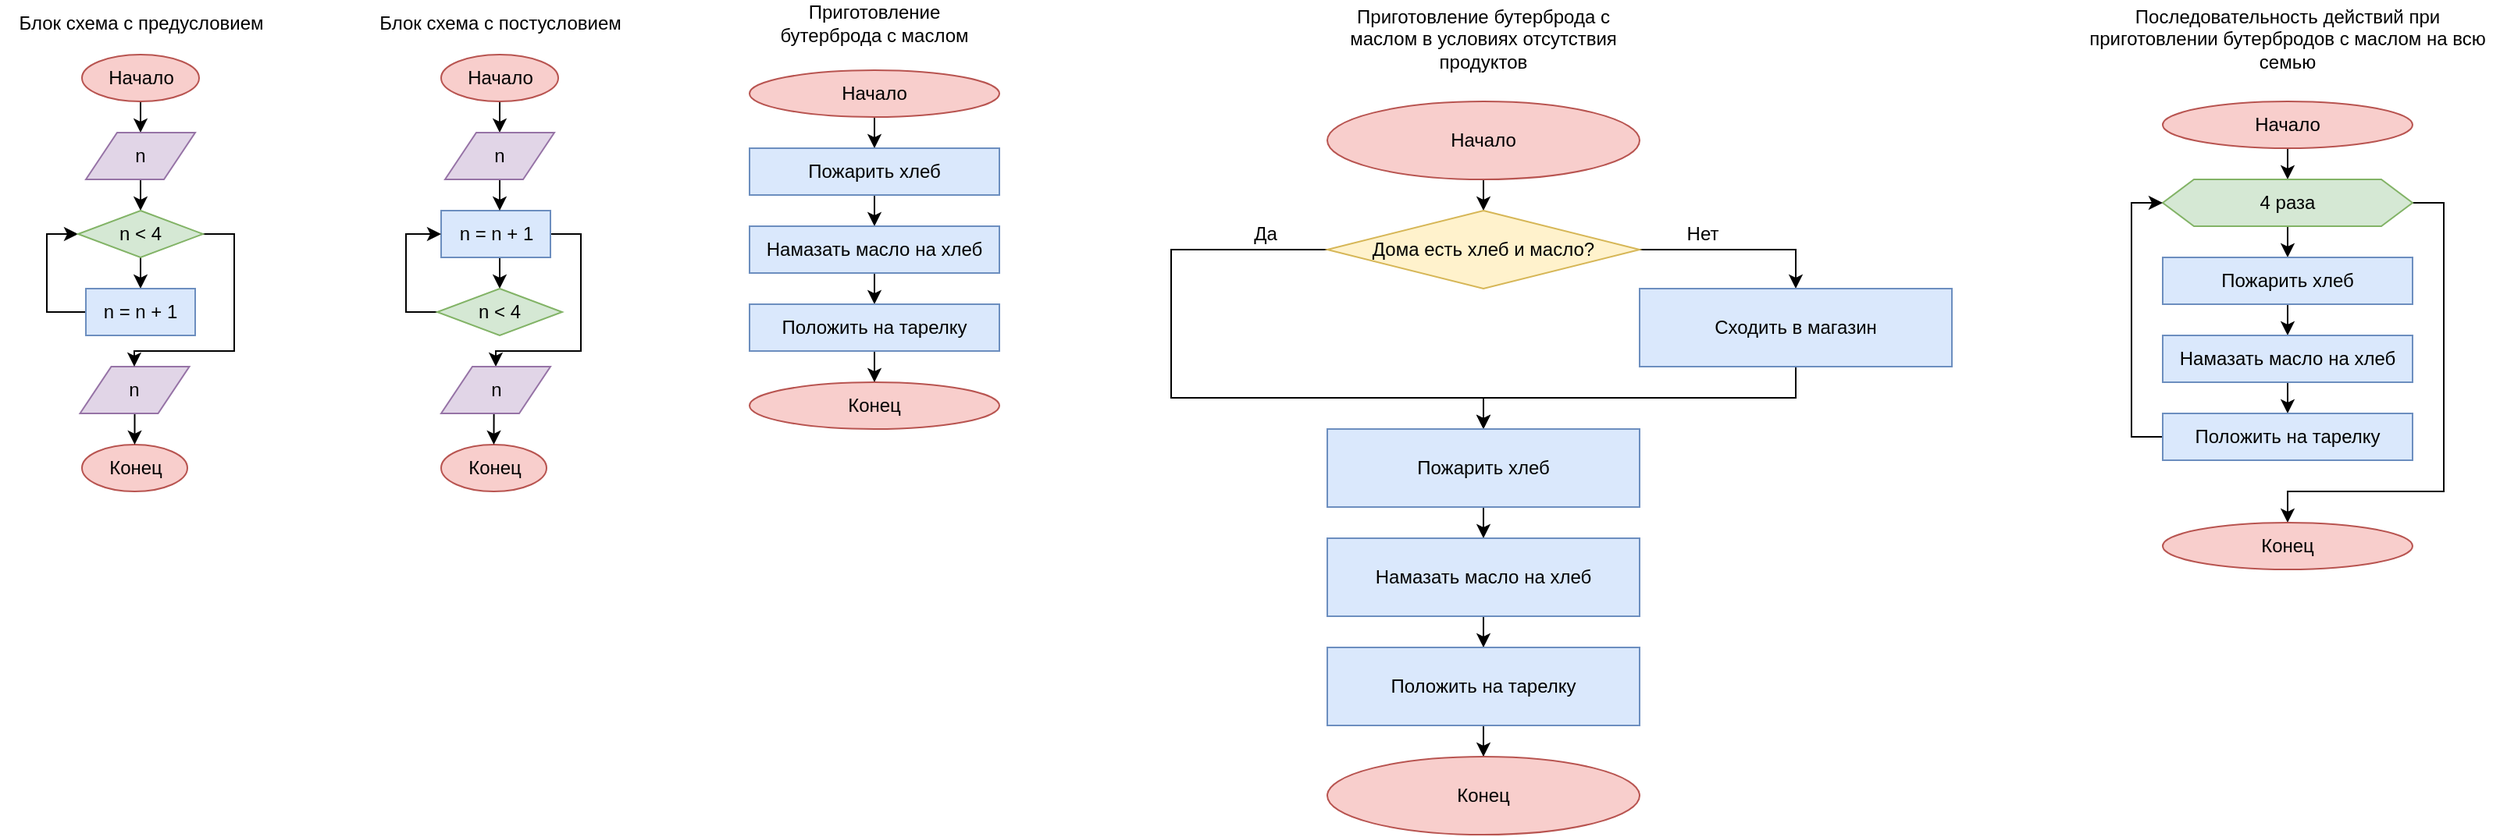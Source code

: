 <mxfile version="24.7.8">
  <diagram name="Страница — 1" id="iFPsV9rSaQshur8d4-Ft">
    <mxGraphModel dx="1804" dy="574" grid="1" gridSize="10" guides="1" tooltips="1" connect="1" arrows="1" fold="1" page="1" pageScale="1" pageWidth="827" pageHeight="1169" math="0" shadow="0">
      <root>
        <mxCell id="0" />
        <mxCell id="1" parent="0" />
        <mxCell id="KHRSDsvvynWuyrupeJlp-5" value="Приготовление бутерброда с маслом" style="text;html=1;align=center;verticalAlign=middle;whiteSpace=wrap;rounded=0;" parent="1" vertex="1">
          <mxGeometry x="330" y="10" width="140" height="20" as="geometry" />
        </mxCell>
        <mxCell id="KHRSDsvvynWuyrupeJlp-14" style="edgeStyle=orthogonalEdgeStyle;rounded=0;orthogonalLoop=1;jettySize=auto;html=1;exitX=0.5;exitY=1;exitDx=0;exitDy=0;" parent="1" source="KHRSDsvvynWuyrupeJlp-6" target="KHRSDsvvynWuyrupeJlp-7" edge="1">
          <mxGeometry relative="1" as="geometry" />
        </mxCell>
        <mxCell id="KHRSDsvvynWuyrupeJlp-6" value="Начало" style="ellipse;whiteSpace=wrap;html=1;fillColor=#f8cecc;strokeColor=#b85450;" parent="1" vertex="1">
          <mxGeometry x="320" y="50" width="160" height="30" as="geometry" />
        </mxCell>
        <mxCell id="KHRSDsvvynWuyrupeJlp-15" style="edgeStyle=orthogonalEdgeStyle;rounded=0;orthogonalLoop=1;jettySize=auto;html=1;exitX=0.5;exitY=1;exitDx=0;exitDy=0;entryX=0.5;entryY=0;entryDx=0;entryDy=0;" parent="1" source="KHRSDsvvynWuyrupeJlp-7" target="KHRSDsvvynWuyrupeJlp-9" edge="1">
          <mxGeometry relative="1" as="geometry" />
        </mxCell>
        <mxCell id="KHRSDsvvynWuyrupeJlp-7" value="&lt;div&gt;Пожарить хлеб&lt;/div&gt;" style="rounded=0;whiteSpace=wrap;html=1;fillColor=#dae8fc;strokeColor=#6c8ebf;" parent="1" vertex="1">
          <mxGeometry x="320" y="100" width="160" height="30" as="geometry" />
        </mxCell>
        <mxCell id="KHRSDsvvynWuyrupeJlp-16" style="edgeStyle=orthogonalEdgeStyle;rounded=0;orthogonalLoop=1;jettySize=auto;html=1;exitX=0.5;exitY=1;exitDx=0;exitDy=0;entryX=0.5;entryY=0;entryDx=0;entryDy=0;" parent="1" source="KHRSDsvvynWuyrupeJlp-9" target="KHRSDsvvynWuyrupeJlp-10" edge="1">
          <mxGeometry relative="1" as="geometry" />
        </mxCell>
        <mxCell id="KHRSDsvvynWuyrupeJlp-9" value="Намазать масло на хлеб" style="rounded=0;whiteSpace=wrap;html=1;fillColor=#dae8fc;strokeColor=#6c8ebf;" parent="1" vertex="1">
          <mxGeometry x="320" y="150" width="160" height="30" as="geometry" />
        </mxCell>
        <mxCell id="KHRSDsvvynWuyrupeJlp-17" style="edgeStyle=orthogonalEdgeStyle;rounded=0;orthogonalLoop=1;jettySize=auto;html=1;exitX=0.5;exitY=1;exitDx=0;exitDy=0;" parent="1" source="KHRSDsvvynWuyrupeJlp-10" target="KHRSDsvvynWuyrupeJlp-13" edge="1">
          <mxGeometry relative="1" as="geometry" />
        </mxCell>
        <mxCell id="KHRSDsvvynWuyrupeJlp-10" value="&lt;div&gt;Положить на тарелку&lt;/div&gt;" style="rounded=0;whiteSpace=wrap;html=1;fillColor=#dae8fc;strokeColor=#6c8ebf;" parent="1" vertex="1">
          <mxGeometry x="320" y="200" width="160" height="30" as="geometry" />
        </mxCell>
        <mxCell id="KHRSDsvvynWuyrupeJlp-13" value="Конец" style="ellipse;whiteSpace=wrap;html=1;fillColor=#f8cecc;strokeColor=#b85450;" parent="1" vertex="1">
          <mxGeometry x="320" y="250" width="160" height="30" as="geometry" />
        </mxCell>
        <mxCell id="G9Zx9mf-5Mv18hnyXPu4-1" value="Приготовление бутерброда с маслом в условиях отсутствия продуктов" style="text;html=1;align=center;verticalAlign=middle;whiteSpace=wrap;rounded=0;" parent="1" vertex="1">
          <mxGeometry x="690" y="20" width="200" height="20" as="geometry" />
        </mxCell>
        <mxCell id="G9Zx9mf-5Mv18hnyXPu4-2" style="edgeStyle=orthogonalEdgeStyle;rounded=0;orthogonalLoop=1;jettySize=auto;html=1;exitX=0.5;exitY=1;exitDx=0;exitDy=0;entryX=0.5;entryY=0;entryDx=0;entryDy=0;" parent="1" source="G9Zx9mf-5Mv18hnyXPu4-3" target="G9Zx9mf-5Mv18hnyXPu4-6" edge="1">
          <mxGeometry relative="1" as="geometry" />
        </mxCell>
        <mxCell id="G9Zx9mf-5Mv18hnyXPu4-3" value="Начало" style="ellipse;whiteSpace=wrap;html=1;fillColor=#f8cecc;strokeColor=#b85450;" parent="1" vertex="1">
          <mxGeometry x="690" y="70" width="200" height="50" as="geometry" />
        </mxCell>
        <mxCell id="G9Zx9mf-5Mv18hnyXPu4-4" style="edgeStyle=orthogonalEdgeStyle;rounded=0;orthogonalLoop=1;jettySize=auto;html=1;exitX=0;exitY=0.5;exitDx=0;exitDy=0;entryX=0.5;entryY=0;entryDx=0;entryDy=0;" parent="1" source="G9Zx9mf-5Mv18hnyXPu4-6" target="G9Zx9mf-5Mv18hnyXPu4-12" edge="1">
          <mxGeometry relative="1" as="geometry">
            <mxPoint x="790" y="340" as="targetPoint" />
            <Array as="points">
              <mxPoint x="590" y="165" />
              <mxPoint x="590" y="260" />
              <mxPoint x="790" y="260" />
            </Array>
          </mxGeometry>
        </mxCell>
        <mxCell id="G9Zx9mf-5Mv18hnyXPu4-5" style="edgeStyle=orthogonalEdgeStyle;rounded=0;orthogonalLoop=1;jettySize=auto;html=1;exitX=1;exitY=0.5;exitDx=0;exitDy=0;entryX=0.5;entryY=0;entryDx=0;entryDy=0;" parent="1" source="G9Zx9mf-5Mv18hnyXPu4-6" target="G9Zx9mf-5Mv18hnyXPu4-8" edge="1">
          <mxGeometry relative="1" as="geometry" />
        </mxCell>
        <mxCell id="G9Zx9mf-5Mv18hnyXPu4-6" value="Дома есть хлеб и масло?" style="rhombus;whiteSpace=wrap;html=1;fillColor=#fff2cc;strokeColor=#d6b656;" parent="1" vertex="1">
          <mxGeometry x="690" y="140" width="200" height="50" as="geometry" />
        </mxCell>
        <mxCell id="G9Zx9mf-5Mv18hnyXPu4-7" style="edgeStyle=orthogonalEdgeStyle;rounded=0;orthogonalLoop=1;jettySize=auto;html=1;exitX=0.5;exitY=1;exitDx=0;exitDy=0;entryX=0.5;entryY=0;entryDx=0;entryDy=0;" parent="1" source="G9Zx9mf-5Mv18hnyXPu4-8" target="G9Zx9mf-5Mv18hnyXPu4-12" edge="1">
          <mxGeometry relative="1" as="geometry">
            <mxPoint x="790" y="340" as="targetPoint" />
            <Array as="points">
              <mxPoint x="990" y="260" />
              <mxPoint x="790" y="260" />
            </Array>
          </mxGeometry>
        </mxCell>
        <mxCell id="G9Zx9mf-5Mv18hnyXPu4-8" value="Сходить в магазин" style="rounded=0;whiteSpace=wrap;html=1;fillColor=#dae8fc;strokeColor=#6c8ebf;" parent="1" vertex="1">
          <mxGeometry x="890" y="190" width="200" height="50" as="geometry" />
        </mxCell>
        <mxCell id="G9Zx9mf-5Mv18hnyXPu4-9" value="Да" style="text;html=1;align=center;verticalAlign=middle;resizable=0;points=[];autosize=1;strokeColor=none;fillColor=none;" parent="1" vertex="1">
          <mxGeometry x="630" y="140" width="40" height="30" as="geometry" />
        </mxCell>
        <mxCell id="G9Zx9mf-5Mv18hnyXPu4-10" value="Нет" style="text;html=1;align=center;verticalAlign=middle;resizable=0;points=[];autosize=1;strokeColor=none;fillColor=none;" parent="1" vertex="1">
          <mxGeometry x="910" y="140" width="40" height="30" as="geometry" />
        </mxCell>
        <mxCell id="G9Zx9mf-5Mv18hnyXPu4-11" style="edgeStyle=orthogonalEdgeStyle;rounded=0;orthogonalLoop=1;jettySize=auto;html=1;" parent="1" source="G9Zx9mf-5Mv18hnyXPu4-12" target="G9Zx9mf-5Mv18hnyXPu4-14" edge="1">
          <mxGeometry relative="1" as="geometry" />
        </mxCell>
        <mxCell id="G9Zx9mf-5Mv18hnyXPu4-12" value="Пожарить хлеб" style="rounded=0;whiteSpace=wrap;html=1;fillColor=#dae8fc;strokeColor=#6c8ebf;" parent="1" vertex="1">
          <mxGeometry x="690" y="280" width="200" height="50" as="geometry" />
        </mxCell>
        <mxCell id="G9Zx9mf-5Mv18hnyXPu4-13" style="edgeStyle=orthogonalEdgeStyle;rounded=0;orthogonalLoop=1;jettySize=auto;html=1;" parent="1" source="G9Zx9mf-5Mv18hnyXPu4-14" target="G9Zx9mf-5Mv18hnyXPu4-16" edge="1">
          <mxGeometry relative="1" as="geometry" />
        </mxCell>
        <mxCell id="G9Zx9mf-5Mv18hnyXPu4-14" value="Намазать масло на хлеб" style="rounded=0;whiteSpace=wrap;html=1;fillColor=#dae8fc;strokeColor=#6c8ebf;" parent="1" vertex="1">
          <mxGeometry x="690" y="350" width="200" height="50" as="geometry" />
        </mxCell>
        <mxCell id="G9Zx9mf-5Mv18hnyXPu4-15" style="edgeStyle=orthogonalEdgeStyle;rounded=0;orthogonalLoop=1;jettySize=auto;html=1;" parent="1" source="G9Zx9mf-5Mv18hnyXPu4-16" target="G9Zx9mf-5Mv18hnyXPu4-17" edge="1">
          <mxGeometry relative="1" as="geometry" />
        </mxCell>
        <mxCell id="G9Zx9mf-5Mv18hnyXPu4-16" value="Положить на тарелку" style="rounded=0;whiteSpace=wrap;html=1;fillColor=#dae8fc;strokeColor=#6c8ebf;" parent="1" vertex="1">
          <mxGeometry x="690" y="420" width="200" height="50" as="geometry" />
        </mxCell>
        <mxCell id="G9Zx9mf-5Mv18hnyXPu4-17" value="Конец" style="ellipse;whiteSpace=wrap;html=1;fillColor=#f8cecc;strokeColor=#b85450;" parent="1" vertex="1">
          <mxGeometry x="690" y="490" width="200" height="50" as="geometry" />
        </mxCell>
        <mxCell id="G9Zx9mf-5Mv18hnyXPu4-18" value="Последовательность действий при приготовлении бутербродов с маслом на всю семью" style="text;html=1;align=center;verticalAlign=middle;whiteSpace=wrap;rounded=0;" parent="1" vertex="1">
          <mxGeometry x="1170" y="20" width="270" height="20" as="geometry" />
        </mxCell>
        <mxCell id="G9Zx9mf-5Mv18hnyXPu4-19" style="edgeStyle=orthogonalEdgeStyle;rounded=0;orthogonalLoop=1;jettySize=auto;html=1;exitX=0.5;exitY=1;exitDx=0;exitDy=0;entryX=0.5;entryY=0;entryDx=0;entryDy=0;" parent="1" source="G9Zx9mf-5Mv18hnyXPu4-20" target="G9Zx9mf-5Mv18hnyXPu4-23" edge="1">
          <mxGeometry relative="1" as="geometry" />
        </mxCell>
        <mxCell id="G9Zx9mf-5Mv18hnyXPu4-20" value="Начало" style="ellipse;whiteSpace=wrap;html=1;fillColor=#f8cecc;strokeColor=#b85450;" parent="1" vertex="1">
          <mxGeometry x="1225" y="70" width="160" height="30" as="geometry" />
        </mxCell>
        <mxCell id="G9Zx9mf-5Mv18hnyXPu4-21" style="edgeStyle=orthogonalEdgeStyle;rounded=0;orthogonalLoop=1;jettySize=auto;html=1;exitX=0.5;exitY=1;exitDx=0;exitDy=0;entryX=0.5;entryY=0;entryDx=0;entryDy=0;" parent="1" source="G9Zx9mf-5Mv18hnyXPu4-23" target="G9Zx9mf-5Mv18hnyXPu4-25" edge="1">
          <mxGeometry relative="1" as="geometry" />
        </mxCell>
        <mxCell id="G9Zx9mf-5Mv18hnyXPu4-22" style="edgeStyle=orthogonalEdgeStyle;rounded=0;orthogonalLoop=1;jettySize=auto;html=1;exitX=1;exitY=0.5;exitDx=0;exitDy=0;entryX=0.5;entryY=0;entryDx=0;entryDy=0;" parent="1" source="G9Zx9mf-5Mv18hnyXPu4-23" target="G9Zx9mf-5Mv18hnyXPu4-30" edge="1">
          <mxGeometry relative="1" as="geometry">
            <Array as="points">
              <mxPoint x="1405" y="135" />
              <mxPoint x="1405" y="320" />
              <mxPoint x="1305" y="320" />
            </Array>
          </mxGeometry>
        </mxCell>
        <mxCell id="G9Zx9mf-5Mv18hnyXPu4-23" value="4 раза" style="shape=hexagon;perimeter=hexagonPerimeter2;whiteSpace=wrap;html=1;fixedSize=1;fillColor=#d5e8d4;strokeColor=#82b366;" parent="1" vertex="1">
          <mxGeometry x="1225" y="120" width="160" height="30" as="geometry" />
        </mxCell>
        <mxCell id="G9Zx9mf-5Mv18hnyXPu4-24" style="edgeStyle=orthogonalEdgeStyle;rounded=0;orthogonalLoop=1;jettySize=auto;html=1;exitX=0.5;exitY=1;exitDx=0;exitDy=0;entryX=0.5;entryY=0;entryDx=0;entryDy=0;" parent="1" source="G9Zx9mf-5Mv18hnyXPu4-25" target="G9Zx9mf-5Mv18hnyXPu4-27" edge="1">
          <mxGeometry relative="1" as="geometry" />
        </mxCell>
        <mxCell id="G9Zx9mf-5Mv18hnyXPu4-25" value="&lt;div&gt;Пожарить хлеб&lt;/div&gt;" style="rounded=0;whiteSpace=wrap;html=1;fillColor=#dae8fc;strokeColor=#6c8ebf;" parent="1" vertex="1">
          <mxGeometry x="1225" y="170" width="160" height="30" as="geometry" />
        </mxCell>
        <mxCell id="G9Zx9mf-5Mv18hnyXPu4-26" style="edgeStyle=orthogonalEdgeStyle;rounded=0;orthogonalLoop=1;jettySize=auto;html=1;exitX=0.5;exitY=1;exitDx=0;exitDy=0;entryX=0.5;entryY=0;entryDx=0;entryDy=0;" parent="1" source="G9Zx9mf-5Mv18hnyXPu4-27" target="G9Zx9mf-5Mv18hnyXPu4-29" edge="1">
          <mxGeometry relative="1" as="geometry" />
        </mxCell>
        <mxCell id="G9Zx9mf-5Mv18hnyXPu4-27" value="Намазать масло на хлеб" style="rounded=0;whiteSpace=wrap;html=1;fillColor=#dae8fc;strokeColor=#6c8ebf;" parent="1" vertex="1">
          <mxGeometry x="1225" y="220" width="160" height="30" as="geometry" />
        </mxCell>
        <mxCell id="G9Zx9mf-5Mv18hnyXPu4-28" style="edgeStyle=orthogonalEdgeStyle;rounded=0;orthogonalLoop=1;jettySize=auto;html=1;exitX=0;exitY=0.5;exitDx=0;exitDy=0;entryX=0;entryY=0.5;entryDx=0;entryDy=0;" parent="1" source="G9Zx9mf-5Mv18hnyXPu4-29" target="G9Zx9mf-5Mv18hnyXPu4-23" edge="1">
          <mxGeometry relative="1" as="geometry" />
        </mxCell>
        <mxCell id="G9Zx9mf-5Mv18hnyXPu4-29" value="&lt;div&gt;Положить на тарелку&lt;/div&gt;" style="rounded=0;whiteSpace=wrap;html=1;fillColor=#dae8fc;strokeColor=#6c8ebf;" parent="1" vertex="1">
          <mxGeometry x="1225" y="270" width="160" height="30" as="geometry" />
        </mxCell>
        <mxCell id="G9Zx9mf-5Mv18hnyXPu4-30" value="Конец" style="ellipse;whiteSpace=wrap;html=1;fillColor=#f8cecc;strokeColor=#b85450;" parent="1" vertex="1">
          <mxGeometry x="1225" y="340" width="160" height="30" as="geometry" />
        </mxCell>
        <mxCell id="AiK0nK6YAx9KZgybx0ce-21" style="edgeStyle=orthogonalEdgeStyle;rounded=0;orthogonalLoop=1;jettySize=auto;html=1;exitX=0.5;exitY=1;exitDx=0;exitDy=0;entryX=0.5;entryY=0;entryDx=0;entryDy=0;" parent="1" source="AiK0nK6YAx9KZgybx0ce-2" target="AiK0nK6YAx9KZgybx0ce-19" edge="1">
          <mxGeometry relative="1" as="geometry" />
        </mxCell>
        <mxCell id="AiK0nK6YAx9KZgybx0ce-2" value="Начало" style="ellipse;whiteSpace=wrap;html=1;fillColor=#f8cecc;strokeColor=#b85450;" parent="1" vertex="1">
          <mxGeometry x="-107.5" y="40" width="75" height="30" as="geometry" />
        </mxCell>
        <mxCell id="AiK0nK6YAx9KZgybx0ce-3" style="edgeStyle=orthogonalEdgeStyle;rounded=0;orthogonalLoop=1;jettySize=auto;html=1;exitX=0.5;exitY=1;exitDx=0;exitDy=0;entryX=0.5;entryY=0;entryDx=0;entryDy=0;" parent="1" target="AiK0nK6YAx9KZgybx0ce-7" edge="1">
          <mxGeometry relative="1" as="geometry">
            <mxPoint x="-70" y="170" as="sourcePoint" />
          </mxGeometry>
        </mxCell>
        <mxCell id="D6IbnGeyDaB9PQ9cAC33-2" style="edgeStyle=orthogonalEdgeStyle;rounded=0;orthogonalLoop=1;jettySize=auto;html=1;exitX=0;exitY=0.5;exitDx=0;exitDy=0;entryX=0;entryY=0.5;entryDx=0;entryDy=0;" parent="1" source="AiK0nK6YAx9KZgybx0ce-7" target="D6IbnGeyDaB9PQ9cAC33-1" edge="1">
          <mxGeometry relative="1" as="geometry" />
        </mxCell>
        <mxCell id="AiK0nK6YAx9KZgybx0ce-7" value="&lt;div&gt;n = n&amp;nbsp;&lt;span style=&quot;background-color: initial;&quot;&gt;+ 1&lt;/span&gt;&lt;/div&gt;" style="rounded=0;whiteSpace=wrap;html=1;fillColor=#dae8fc;strokeColor=#6c8ebf;" parent="1" vertex="1">
          <mxGeometry x="-105" y="190" width="70" height="30" as="geometry" />
        </mxCell>
        <mxCell id="AiK0nK6YAx9KZgybx0ce-12" value="Конец" style="ellipse;whiteSpace=wrap;html=1;fillColor=#f8cecc;strokeColor=#b85450;" parent="1" vertex="1">
          <mxGeometry x="-107.5" y="290" width="67.5" height="30" as="geometry" />
        </mxCell>
        <mxCell id="AiK0nK6YAx9KZgybx0ce-13" value="Блок схема с предусловием" style="text;html=1;align=center;verticalAlign=middle;resizable=0;points=[];autosize=1;strokeColor=none;fillColor=none;" parent="1" vertex="1">
          <mxGeometry x="-160" y="5" width="180" height="30" as="geometry" />
        </mxCell>
        <mxCell id="AiK0nK6YAx9KZgybx0ce-22" style="edgeStyle=orthogonalEdgeStyle;rounded=0;orthogonalLoop=1;jettySize=auto;html=1;exitX=0.5;exitY=1;exitDx=0;exitDy=0;entryX=0.5;entryY=0;entryDx=0;entryDy=0;" parent="1" source="AiK0nK6YAx9KZgybx0ce-17" target="AiK0nK6YAx9KZgybx0ce-12" edge="1">
          <mxGeometry relative="1" as="geometry" />
        </mxCell>
        <mxCell id="AiK0nK6YAx9KZgybx0ce-17" value="n" style="shape=parallelogram;perimeter=parallelogramPerimeter;whiteSpace=wrap;html=1;fixedSize=1;fillColor=#e1d5e7;strokeColor=#9673a6;" parent="1" vertex="1">
          <mxGeometry x="-108.75" y="240" width="70" height="30" as="geometry" />
        </mxCell>
        <mxCell id="AiK0nK6YAx9KZgybx0ce-20" style="edgeStyle=orthogonalEdgeStyle;rounded=0;orthogonalLoop=1;jettySize=auto;html=1;exitX=0.5;exitY=1;exitDx=0;exitDy=0;entryX=0.5;entryY=0;entryDx=0;entryDy=0;" parent="1" source="AiK0nK6YAx9KZgybx0ce-19" edge="1">
          <mxGeometry relative="1" as="geometry">
            <mxPoint x="-70" y="140" as="targetPoint" />
          </mxGeometry>
        </mxCell>
        <mxCell id="AiK0nK6YAx9KZgybx0ce-19" value="n" style="shape=parallelogram;perimeter=parallelogramPerimeter;whiteSpace=wrap;html=1;fixedSize=1;fillColor=#e1d5e7;strokeColor=#9673a6;" parent="1" vertex="1">
          <mxGeometry x="-105" y="90" width="70" height="30" as="geometry" />
        </mxCell>
        <mxCell id="AiK0nK6YAx9KZgybx0ce-23" style="edgeStyle=orthogonalEdgeStyle;rounded=0;orthogonalLoop=1;jettySize=auto;html=1;exitX=0.5;exitY=1;exitDx=0;exitDy=0;entryX=0.5;entryY=0;entryDx=0;entryDy=0;" parent="1" source="AiK0nK6YAx9KZgybx0ce-24" target="AiK0nK6YAx9KZgybx0ce-35" edge="1">
          <mxGeometry relative="1" as="geometry" />
        </mxCell>
        <mxCell id="AiK0nK6YAx9KZgybx0ce-24" value="Начало" style="ellipse;whiteSpace=wrap;html=1;fillColor=#f8cecc;strokeColor=#b85450;" parent="1" vertex="1">
          <mxGeometry x="122.5" y="40" width="75" height="30" as="geometry" />
        </mxCell>
        <mxCell id="AiK0nK6YAx9KZgybx0ce-38" style="edgeStyle=orthogonalEdgeStyle;rounded=0;orthogonalLoop=1;jettySize=auto;html=1;exitX=0.5;exitY=1;exitDx=0;exitDy=0;entryX=0.5;entryY=0;entryDx=0;entryDy=0;" parent="1" source="AiK0nK6YAx9KZgybx0ce-28" edge="1">
          <mxGeometry relative="1" as="geometry">
            <mxPoint x="160" y="190" as="targetPoint" />
          </mxGeometry>
        </mxCell>
        <mxCell id="AiK0nK6YAx9KZgybx0ce-40" style="edgeStyle=orthogonalEdgeStyle;rounded=0;orthogonalLoop=1;jettySize=auto;html=1;exitX=1;exitY=0.5;exitDx=0;exitDy=0;entryX=0.5;entryY=0;entryDx=0;entryDy=0;" parent="1" source="AiK0nK6YAx9KZgybx0ce-28" target="AiK0nK6YAx9KZgybx0ce-33" edge="1">
          <mxGeometry relative="1" as="geometry">
            <Array as="points">
              <mxPoint x="212" y="155" />
              <mxPoint x="212" y="230" />
              <mxPoint x="158" y="230" />
            </Array>
          </mxGeometry>
        </mxCell>
        <mxCell id="AiK0nK6YAx9KZgybx0ce-28" value="&lt;div&gt;n = n&amp;nbsp;&lt;span style=&quot;background-color: initial;&quot;&gt;+ 1&lt;/span&gt;&lt;/div&gt;" style="rounded=0;whiteSpace=wrap;html=1;fillColor=#dae8fc;strokeColor=#6c8ebf;" parent="1" vertex="1">
          <mxGeometry x="122.5" y="140" width="70" height="30" as="geometry" />
        </mxCell>
        <mxCell id="AiK0nK6YAx9KZgybx0ce-30" value="Конец" style="ellipse;whiteSpace=wrap;html=1;fillColor=#f8cecc;strokeColor=#b85450;" parent="1" vertex="1">
          <mxGeometry x="122.5" y="290" width="67.5" height="30" as="geometry" />
        </mxCell>
        <mxCell id="AiK0nK6YAx9KZgybx0ce-31" value="Блок схема с постусловием" style="text;html=1;align=center;verticalAlign=middle;resizable=0;points=[];autosize=1;strokeColor=none;fillColor=none;" parent="1" vertex="1">
          <mxGeometry x="70" y="5" width="180" height="30" as="geometry" />
        </mxCell>
        <mxCell id="AiK0nK6YAx9KZgybx0ce-32" style="edgeStyle=orthogonalEdgeStyle;rounded=0;orthogonalLoop=1;jettySize=auto;html=1;exitX=0.5;exitY=1;exitDx=0;exitDy=0;entryX=0.5;entryY=0;entryDx=0;entryDy=0;" parent="1" source="AiK0nK6YAx9KZgybx0ce-33" target="AiK0nK6YAx9KZgybx0ce-30" edge="1">
          <mxGeometry relative="1" as="geometry" />
        </mxCell>
        <mxCell id="AiK0nK6YAx9KZgybx0ce-33" value="n" style="shape=parallelogram;perimeter=parallelogramPerimeter;whiteSpace=wrap;html=1;fixedSize=1;fillColor=#e1d5e7;strokeColor=#9673a6;" parent="1" vertex="1">
          <mxGeometry x="122.5" y="240" width="70" height="30" as="geometry" />
        </mxCell>
        <mxCell id="AiK0nK6YAx9KZgybx0ce-37" value="" style="edgeStyle=orthogonalEdgeStyle;rounded=0;orthogonalLoop=1;jettySize=auto;html=1;" parent="1" source="AiK0nK6YAx9KZgybx0ce-35" target="AiK0nK6YAx9KZgybx0ce-28" edge="1">
          <mxGeometry relative="1" as="geometry">
            <Array as="points">
              <mxPoint x="158" y="140" />
              <mxPoint x="158" y="140" />
            </Array>
          </mxGeometry>
        </mxCell>
        <mxCell id="AiK0nK6YAx9KZgybx0ce-35" value="n" style="shape=parallelogram;perimeter=parallelogramPerimeter;whiteSpace=wrap;html=1;fixedSize=1;fillColor=#e1d5e7;strokeColor=#9673a6;" parent="1" vertex="1">
          <mxGeometry x="125" y="90" width="70" height="30" as="geometry" />
        </mxCell>
        <mxCell id="D6IbnGeyDaB9PQ9cAC33-3" style="edgeStyle=orthogonalEdgeStyle;rounded=0;orthogonalLoop=1;jettySize=auto;html=1;exitX=1;exitY=0.5;exitDx=0;exitDy=0;" parent="1" source="D6IbnGeyDaB9PQ9cAC33-1" target="AiK0nK6YAx9KZgybx0ce-17" edge="1">
          <mxGeometry relative="1" as="geometry">
            <Array as="points">
              <mxPoint x="-10" y="155" />
              <mxPoint x="-10" y="230" />
              <mxPoint x="-74" y="230" />
            </Array>
          </mxGeometry>
        </mxCell>
        <mxCell id="D6IbnGeyDaB9PQ9cAC33-1" value="n &amp;lt; 4" style="rhombus;whiteSpace=wrap;html=1;fillColor=#d5e8d4;strokeColor=#82b366;" parent="1" vertex="1">
          <mxGeometry x="-110" y="140" width="80" height="30" as="geometry" />
        </mxCell>
        <mxCell id="D6IbnGeyDaB9PQ9cAC33-5" style="edgeStyle=orthogonalEdgeStyle;rounded=0;orthogonalLoop=1;jettySize=auto;html=1;exitX=0;exitY=0.5;exitDx=0;exitDy=0;entryX=0;entryY=0.5;entryDx=0;entryDy=0;" parent="1" source="D6IbnGeyDaB9PQ9cAC33-4" target="AiK0nK6YAx9KZgybx0ce-28" edge="1">
          <mxGeometry relative="1" as="geometry" />
        </mxCell>
        <mxCell id="D6IbnGeyDaB9PQ9cAC33-4" value="n &amp;lt; 4" style="rhombus;whiteSpace=wrap;html=1;fillColor=#d5e8d4;strokeColor=#82b366;" parent="1" vertex="1">
          <mxGeometry x="120" y="190" width="80" height="30" as="geometry" />
        </mxCell>
      </root>
    </mxGraphModel>
  </diagram>
</mxfile>
